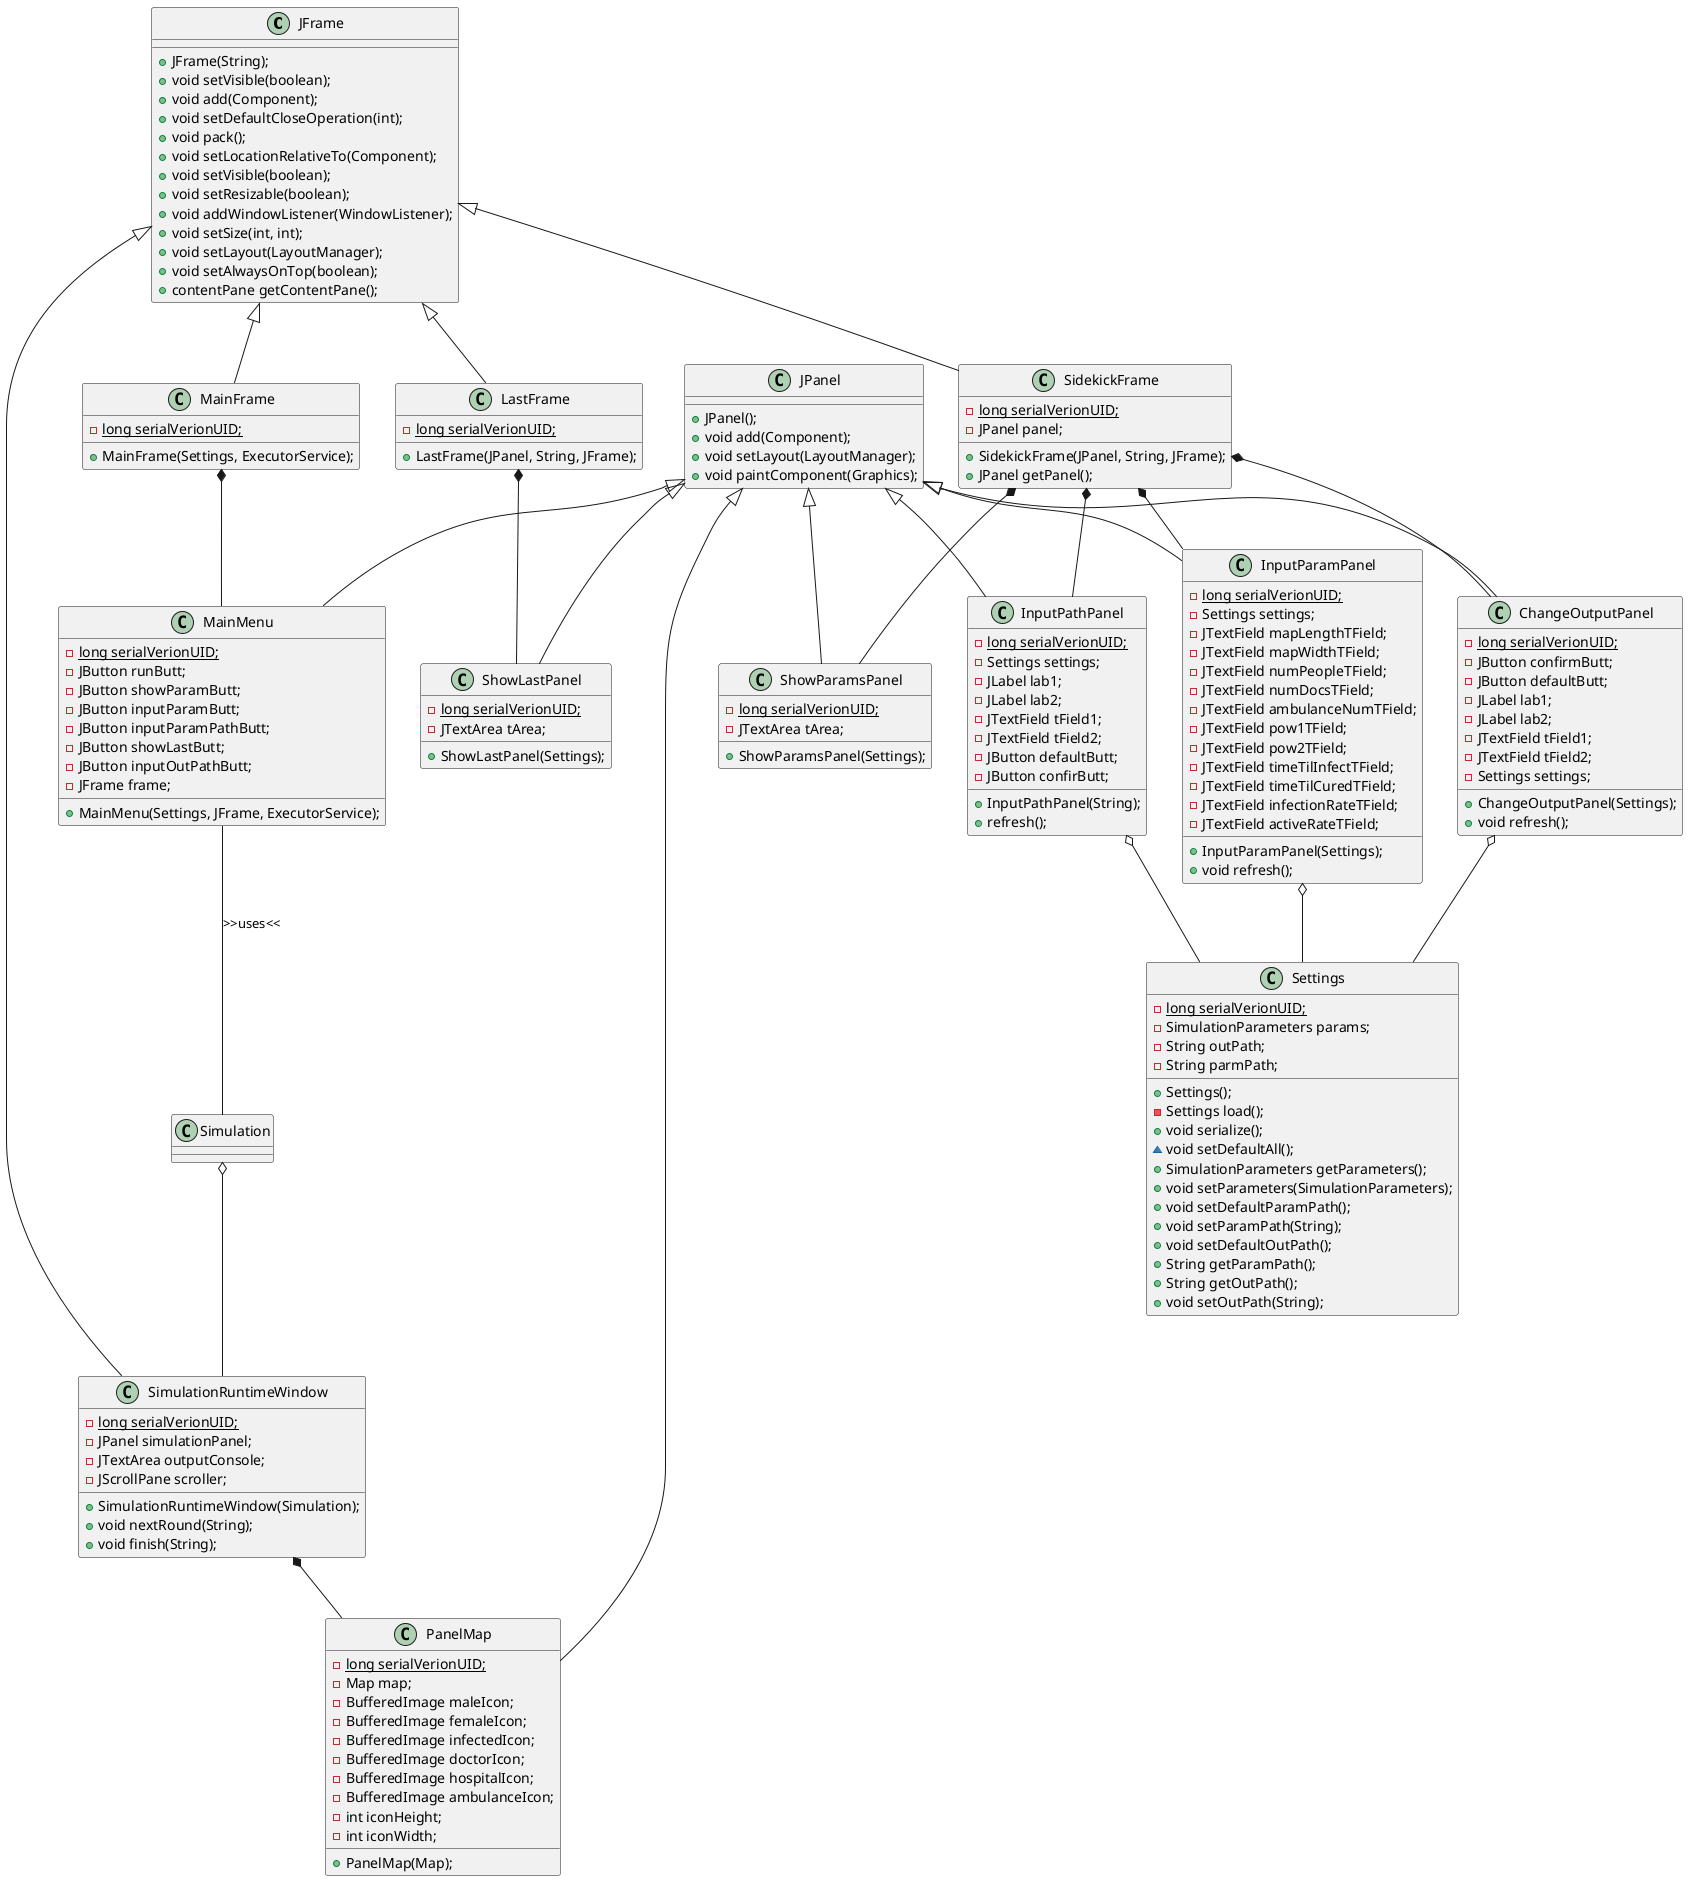 @startuml class_diagram_gui_08062020

class JFrame {
    + JFrame(String);
    + void setVisible(boolean);
    + void add(Component);
    + void setDefaultCloseOperation(int);
    + void pack();
    + void setLocationRelativeTo(Component);
    + void setVisible(boolean);
    + void setResizable(boolean);
    + void addWindowListener(WindowListener);
    + void setSize(int, int);
    + void setLayout(LayoutManager);
    + void setAlwaysOnTop(boolean);
    + contentPane getContentPane(); 
}

class JPanel {
    + JPanel();
    + void add(Component);
    + void setLayout(LayoutManager);
    + void paintComponent(Graphics);

}

class LastFrame {
    - {static} long serialVerionUID;
    + LastFrame(JPanel, String, JFrame);
}

class MainFrame {
    - {static} long serialVerionUID;
    + MainFrame(Settings, ExecutorService);
}

class SidekickFrame {
    - {static} long serialVerionUID;
    - JPanel panel;
    + SidekickFrame(JPanel, String, JFrame);
    + JPanel getPanel();
}

class SimulationRuntimeWindow{
    - {static} long serialVerionUID;
    - JPanel simulationPanel;
    - JTextArea outputConsole;
    - JScrollPane scroller;
    + SimulationRuntimeWindow(Simulation);
    + void nextRound(String);
    + void finish(String);
}

class ChangeOutputPanel {
    - {static} long serialVerionUID;
    - JButton confirmButt;
    - JButton defaultButt;
    - JLabel lab1;
    - JLabel lab2;
    - JTextField tField1;
    - JTextField tField2;
    - Settings settings;
    + ChangeOutputPanel(Settings);
    + void refresh();
}

class InputParamPanel{
    - {static} long serialVerionUID;
    - Settings settings;
    - JTextField mapLengthTField;
    - JTextField mapWidthTField;
    - JTextField numPeopleTField;
    - JTextField numDocsTField;
    - JTextField ambulanceNumTField;
    - JTextField pow1TField;
    - JTextField pow2TField;
    - JTextField timeTilInfectTField;
    - JTextField timeTilCuredTField;
    - JTextField infectionRateTField;
    - JTextField activeRateTField;
    + InputParamPanel(Settings);
    + void refresh();
}

class InputPathPanel {
    - {static} long serialVerionUID;
    - Settings settings;
    - JLabel lab1;
    - JLabel lab2;
    - JTextField tField1;
    - JTextField tField2;
    - JButton defaultButt;
    - JButton confirButt;
    + InputPathPanel(String);
    + refresh();
}

class MainMenu {
    - {static} long serialVerionUID;
    - JButton runButt;
    - JButton showParamButt;
    - JButton inputParamButt;
    - JButton inputParamPathButt;
    - JButton showLastButt;
    - JButton inputOutPathButt;
    - JFrame frame;
    + MainMenu(Settings, JFrame, ExecutorService);
}

class PanelMap {
    - {static} long serialVerionUID;
    - Map map;
    - BufferedImage maleIcon;
    - BufferedImage femaleIcon;
    - BufferedImage infectedIcon;
    - BufferedImage doctorIcon;
    - BufferedImage hospitalIcon;
    - BufferedImage ambulanceIcon;
    - int iconHeight;
    - int iconWidth;
    + PanelMap(Map);
}

class ShowLastPanel {
    - {static} long serialVerionUID;
    - JTextArea tArea;
    + ShowLastPanel(Settings);
}

class ShowParamsPanel {
    - {static} long serialVerionUID;
    - JTextArea tArea;
    + ShowParamsPanel(Settings);
}

class Settings{
    - {static} long serialVerionUID;
    - SimulationParameters params;
    - String outPath;
    - String parmPath;
    + Settings();
    - Settings load();
    + void serialize();
    ~ void setDefaultAll();
    + SimulationParameters getParameters();
    + void setParameters(SimulationParameters);
    + void setDefaultParamPath();
    + void setParamPath(String);
    + void setDefaultOutPath();
    + String getParamPath();
    + String getOutPath();
    + void setOutPath(String);
}

JFrame<|--MainFrame
JFrame<|--SidekickFrame
JFrame<|--SimulationRuntimeWindow
JFrame<|-- LastFrame
JPanel<|--ChangeOutputPanel
JPanel<|--InputParamPanel
JPanel<|--InputPathPanel
JPanel<|--MainMenu
JPanel<|--PanelMap
JPanel<|--ShowLastPanel
JPanel<|--ShowParamsPanel

SidekickFrame *-- ChangeOutputPanel
SidekickFrame *-- InputParamPanel
SidekickFrame *-- InputPathPanel
SidekickFrame *-- ShowParamsPanel
MainFrame *-- MainMenu
LastFrame *-- ShowLastPanel
SimulationRuntimeWindow *-- PanelMap
InputParamPanel o-- Settings
InputPathPanel o-- Settings
ChangeOutputPanel o-- Settings
MainMenu -- Simulation :>>uses<<
Simulation o-- SimulationRuntimeWindow

@enduml